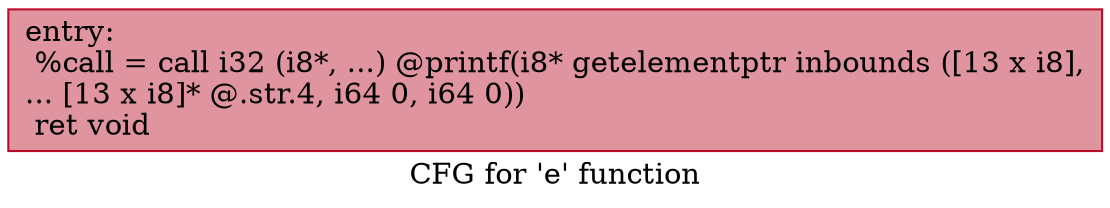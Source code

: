 digraph "CFG for 'e' function" {
	label="CFG for 'e' function";

	Node0x5634a935aa30 [shape=record,color="#b70d28ff", style=filled, fillcolor="#b70d2870",label="{entry:\l  %call = call i32 (i8*, ...) @printf(i8* getelementptr inbounds ([13 x i8],\l... [13 x i8]* @.str.4, i64 0, i64 0))\l  ret void\l}"];
}
